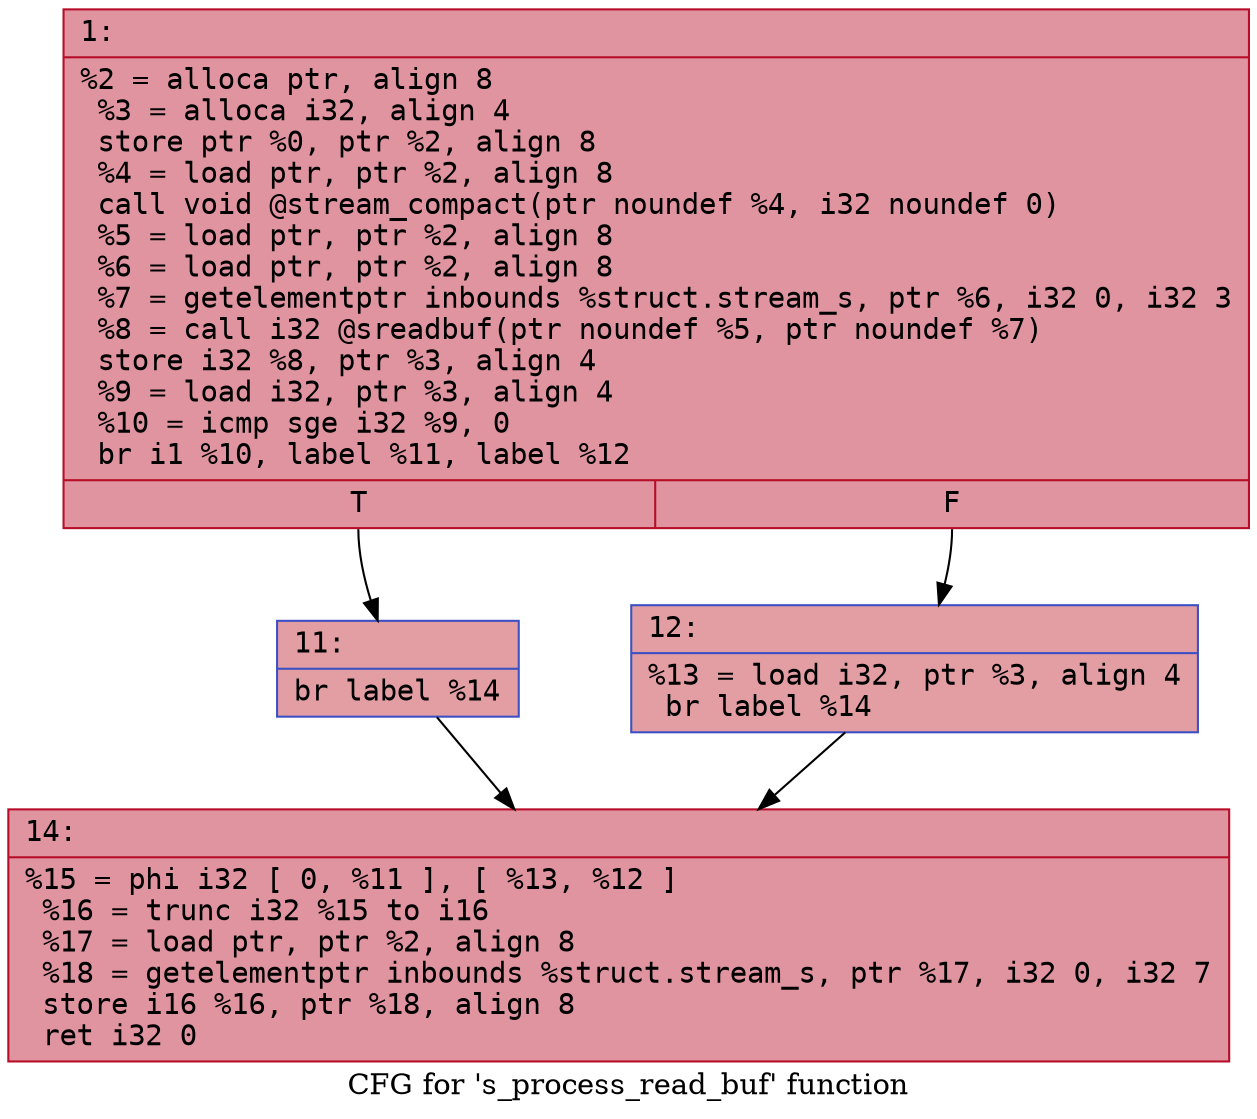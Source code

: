 digraph "CFG for 's_process_read_buf' function" {
	label="CFG for 's_process_read_buf' function";

	Node0x60000320ef80 [shape=record,color="#b70d28ff", style=filled, fillcolor="#b70d2870" fontname="Courier",label="{1:\l|  %2 = alloca ptr, align 8\l  %3 = alloca i32, align 4\l  store ptr %0, ptr %2, align 8\l  %4 = load ptr, ptr %2, align 8\l  call void @stream_compact(ptr noundef %4, i32 noundef 0)\l  %5 = load ptr, ptr %2, align 8\l  %6 = load ptr, ptr %2, align 8\l  %7 = getelementptr inbounds %struct.stream_s, ptr %6, i32 0, i32 3\l  %8 = call i32 @sreadbuf(ptr noundef %5, ptr noundef %7)\l  store i32 %8, ptr %3, align 4\l  %9 = load i32, ptr %3, align 4\l  %10 = icmp sge i32 %9, 0\l  br i1 %10, label %11, label %12\l|{<s0>T|<s1>F}}"];
	Node0x60000320ef80:s0 -> Node0x60000320efd0[tooltip="1 -> 11\nProbability 50.00%" ];
	Node0x60000320ef80:s1 -> Node0x60000320f020[tooltip="1 -> 12\nProbability 50.00%" ];
	Node0x60000320efd0 [shape=record,color="#3d50c3ff", style=filled, fillcolor="#be242e70" fontname="Courier",label="{11:\l|  br label %14\l}"];
	Node0x60000320efd0 -> Node0x60000320f070[tooltip="11 -> 14\nProbability 100.00%" ];
	Node0x60000320f020 [shape=record,color="#3d50c3ff", style=filled, fillcolor="#be242e70" fontname="Courier",label="{12:\l|  %13 = load i32, ptr %3, align 4\l  br label %14\l}"];
	Node0x60000320f020 -> Node0x60000320f070[tooltip="12 -> 14\nProbability 100.00%" ];
	Node0x60000320f070 [shape=record,color="#b70d28ff", style=filled, fillcolor="#b70d2870" fontname="Courier",label="{14:\l|  %15 = phi i32 [ 0, %11 ], [ %13, %12 ]\l  %16 = trunc i32 %15 to i16\l  %17 = load ptr, ptr %2, align 8\l  %18 = getelementptr inbounds %struct.stream_s, ptr %17, i32 0, i32 7\l  store i16 %16, ptr %18, align 8\l  ret i32 0\l}"];
}
